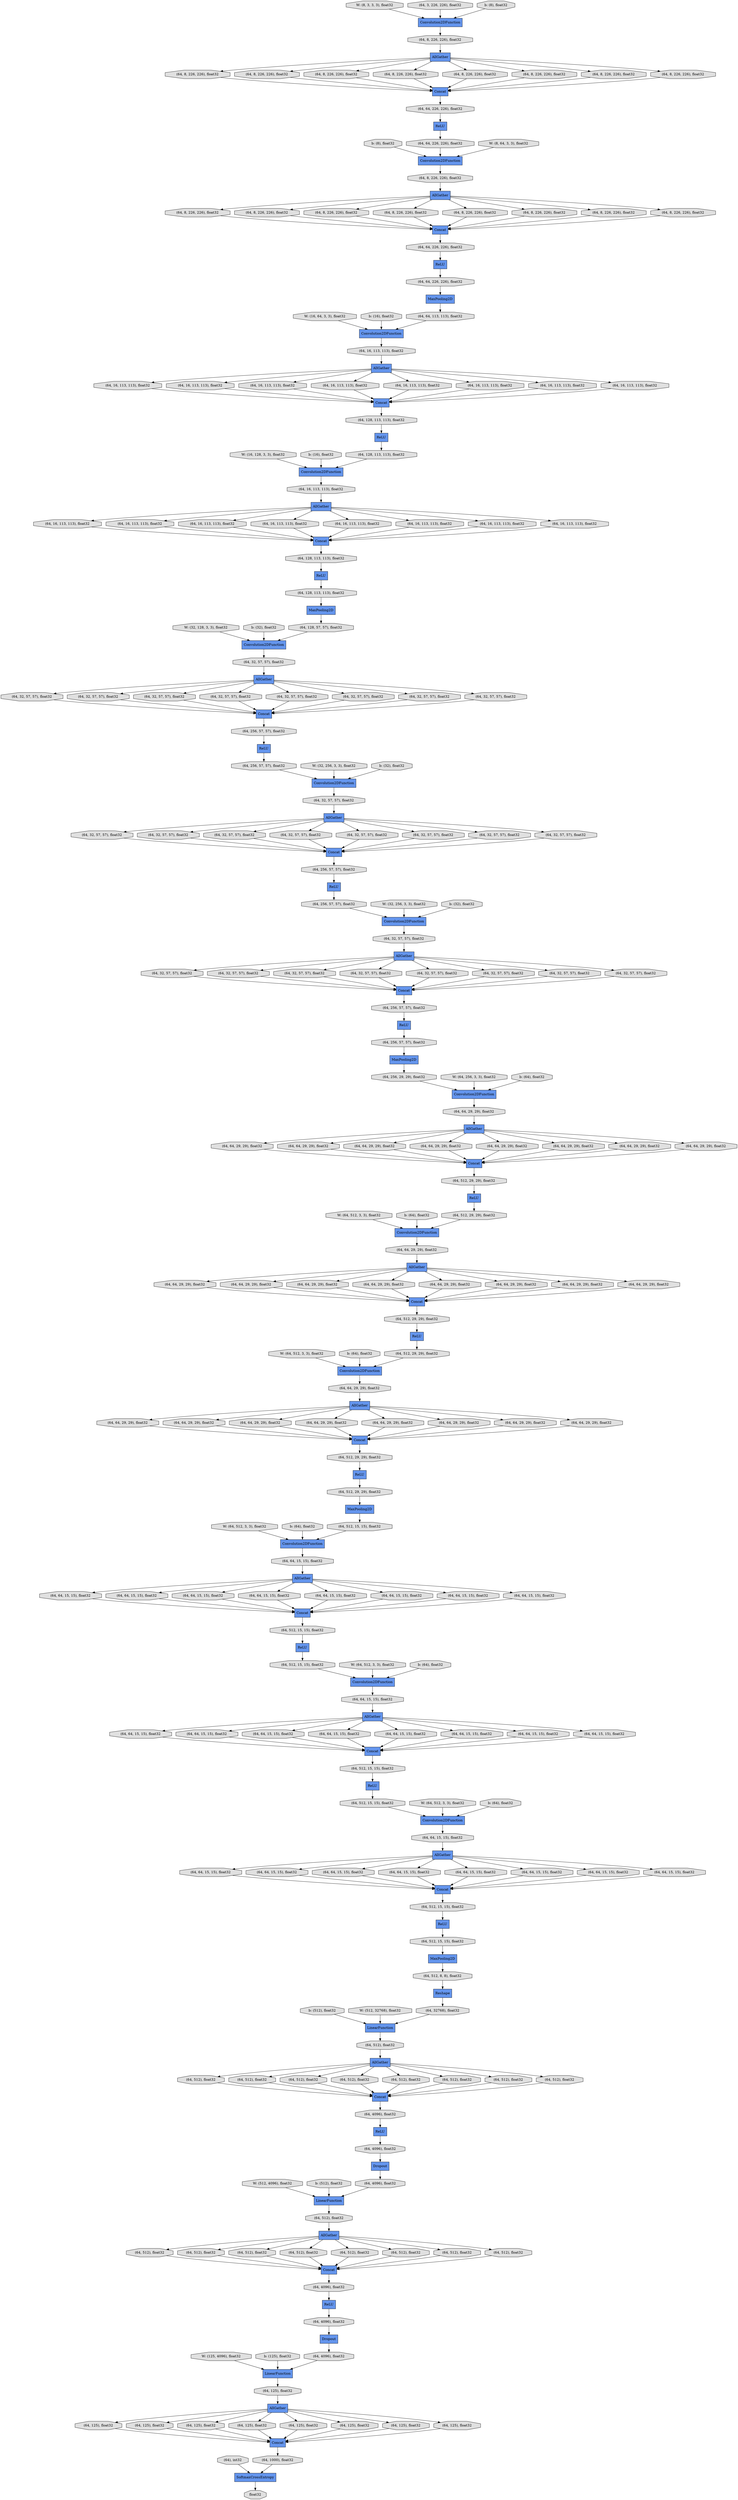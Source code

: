 digraph graphname{rankdir=TB;47030230032464 [label="(64, 512, 15, 15), float32",shape="octagon",fillcolor="#E0E0E0",style="filled"];47030229991504 [label="(64, 512, 29, 29), float32",shape="octagon",fillcolor="#E0E0E0",style="filled"];47030229925968 [label="(64, 128, 113, 113), float32",shape="octagon",fillcolor="#E0E0E0",style="filled"];47028634042512 [label="b: (512), float32",shape="octagon",fillcolor="#E0E0E0",style="filled"];47030230032528 [label="(64, 64, 15, 15), float32",shape="octagon",fillcolor="#E0E0E0",style="filled"];47030229991568 [label="(64, 64, 29, 29), float32",shape="octagon",fillcolor="#E0E0E0",style="filled"];47030229926032 [label="(64, 16, 113, 113), float32",shape="octagon",fillcolor="#E0E0E0",style="filled"];47030230032592 [label="Concat",shape="record",fillcolor="#6495ED",style="filled"];47030229991632 [label="(64, 64, 15, 15), float32",shape="octagon",fillcolor="#E0E0E0",style="filled"];47030229926096 [label="(64, 32, 57, 57), float32",shape="octagon",fillcolor="#E0E0E0",style="filled"];47030230032656 [label="(64, 64, 15, 15), float32",shape="octagon",fillcolor="#E0E0E0",style="filled"];47030229991696 [label="(64, 64, 29, 29), float32",shape="octagon",fillcolor="#E0E0E0",style="filled"];47030229926160 [label="(64, 16, 113, 113), float32",shape="octagon",fillcolor="#E0E0E0",style="filled"];47030229991760 [label="(64, 512, 15, 15), float32",shape="octagon",fillcolor="#E0E0E0",style="filled"];47030229926224 [label="(64, 256, 57, 57), float32",shape="octagon",fillcolor="#E0E0E0",style="filled"];47028442775888 [label="W: (8, 3, 3, 3), float32",shape="octagon",fillcolor="#E0E0E0",style="filled"];47030230032784 [label="AllGather",shape="record",fillcolor="#6495ED",style="filled"];47030229991824 [label="(64, 512, 15, 15), float32",shape="octagon",fillcolor="#E0E0E0",style="filled"];47030229926288 [label="(64, 256, 57, 57), float32",shape="octagon",fillcolor="#E0E0E0",style="filled"];47028634042896 [label="W: (512, 4096), float32",shape="octagon",fillcolor="#E0E0E0",style="filled"];47030229991952 [label="(64, 64, 15, 15), float32",shape="octagon",fillcolor="#E0E0E0",style="filled"];47030229926416 [label="(64, 32, 57, 57), float32",shape="octagon",fillcolor="#E0E0E0",style="filled"];47030230032976 [label="(64, 512), float32",shape="octagon",fillcolor="#E0E0E0",style="filled"];47030230033040 [label="(64, 32768), float32",shape="octagon",fillcolor="#E0E0E0",style="filled"];47030229992080 [label="(64, 64, 15, 15), float32",shape="octagon",fillcolor="#E0E0E0",style="filled"];47030229926544 [label="(64, 32, 57, 57), float32",shape="octagon",fillcolor="#E0E0E0",style="filled"];47030230033104 [label="(64, 4096), float32",shape="octagon",fillcolor="#E0E0E0",style="filled"];47030229992208 [label="(64, 64, 15, 15), float32",shape="octagon",fillcolor="#E0E0E0",style="filled"];47030229926672 [label="(64, 32, 57, 57), float32",shape="octagon",fillcolor="#E0E0E0",style="filled"];47028634043216 [label="b: (512), float32",shape="octagon",fillcolor="#E0E0E0",style="filled"];47030229992272 [label="(64, 64, 15, 15), float32",shape="octagon",fillcolor="#E0E0E0",style="filled"];47030229926736 [label="(64, 32, 57, 57), float32",shape="octagon",fillcolor="#E0E0E0",style="filled"];47030230033296 [label="(64, 512), float32",shape="octagon",fillcolor="#E0E0E0",style="filled"];47030230033360 [label="(64, 512), float32",shape="octagon",fillcolor="#E0E0E0",style="filled"];47030229992400 [label="(64, 64, 15, 15), float32",shape="octagon",fillcolor="#E0E0E0",style="filled"];47030229926864 [label="(64, 32, 57, 57), float32",shape="octagon",fillcolor="#E0E0E0",style="filled"];47028442670096 [label="LinearFunction",shape="record",fillcolor="#6495ED",style="filled"];47030230033424 [label="(64, 4096), float32",shape="octagon",fillcolor="#E0E0E0",style="filled"];47030229992464 [label="(64, 512, 15, 15), float32",shape="octagon",fillcolor="#E0E0E0",style="filled"];47030229926928 [label="(64, 256, 57, 57), float32",shape="octagon",fillcolor="#E0E0E0",style="filled"];47028634043536 [label="W: (125, 4096), float32",shape="octagon",fillcolor="#E0E0E0",style="filled"];47030230033552 [label="(64, 512), float32",shape="octagon",fillcolor="#E0E0E0",style="filled"];47030229992592 [label="Reshape",shape="record",fillcolor="#6495ED",style="filled"];47030229927056 [label="AllGather",shape="record",fillcolor="#6495ED",style="filled"];47030229992656 [label="ReLU",shape="record",fillcolor="#6495ED",style="filled"];47030230033616 [label="(64, 512), float32",shape="octagon",fillcolor="#E0E0E0",style="filled"];47030229927120 [label="ReLU",shape="record",fillcolor="#6495ED",style="filled"];47030229992784 [label="Concat",shape="record",fillcolor="#6495ED",style="filled"];47030229927248 [label="Concat",shape="record",fillcolor="#6495ED",style="filled"];47030230033808 [label="(64, 512), float32",shape="octagon",fillcolor="#E0E0E0",style="filled"];47030229992848 [label="(64, 64, 15, 15), float32",shape="octagon",fillcolor="#E0E0E0",style="filled"];47030229927312 [label="(64, 32, 57, 57), float32",shape="octagon",fillcolor="#E0E0E0",style="filled"];47030229992912 [label="(64, 64, 15, 15), float32",shape="octagon",fillcolor="#E0E0E0",style="filled"];47030229927376 [label="(64, 32, 57, 57), float32",shape="octagon",fillcolor="#E0E0E0",style="filled"];47028634043920 [label="b: (125), float32",shape="octagon",fillcolor="#E0E0E0",style="filled"];47030229992976 [label="(64, 64, 15, 15), float32",shape="octagon",fillcolor="#E0E0E0",style="filled"];47030229927440 [label="(64, 32, 57, 57), float32",shape="octagon",fillcolor="#E0E0E0",style="filled"];47030230034000 [label="(64, 4096), float32",shape="octagon",fillcolor="#E0E0E0",style="filled"];47030229993040 [label="ReLU",shape="record",fillcolor="#6495ED",style="filled"];47030229927504 [label="ReLU",shape="record",fillcolor="#6495ED",style="filled"];47030229993104 [label="(64, 64, 15, 15), float32",shape="octagon",fillcolor="#E0E0E0",style="filled"];47030229927568 [label="(64, 32, 57, 57), float32",shape="octagon",fillcolor="#E0E0E0",style="filled"];47028634166992 [label="Concat",shape="record",fillcolor="#6495ED",style="filled"];47030230034192 [label="Dropout",shape="record",fillcolor="#6495ED",style="filled"];47030230034256 [label="(64, 512), float32",shape="octagon",fillcolor="#E0E0E0",style="filled"];47030229993296 [label="(64, 64, 15, 15), float32",shape="octagon",fillcolor="#E0E0E0",style="filled"];47030229927760 [label="(64, 32, 57, 57), float32",shape="octagon",fillcolor="#E0E0E0",style="filled"];47030230034320 [label="(64, 4096), float32",shape="octagon",fillcolor="#E0E0E0",style="filled"];47030180693904 [label="Convolution2DFunction",shape="record",fillcolor="#6495ED",style="filled"];47030230034384 [label="(64, 512), float32",shape="octagon",fillcolor="#E0E0E0",style="filled"];47030229993424 [label="(64, 64, 15, 15), float32",shape="octagon",fillcolor="#E0E0E0",style="filled"];47030229927888 [label="(64, 32, 57, 57), float32",shape="octagon",fillcolor="#E0E0E0",style="filled"];47030230034448 [label="(64), int32",shape="octagon",fillcolor="#E0E0E0",style="filled"];47030230034512 [label="AllGather",shape="record",fillcolor="#6495ED",style="filled"];47030229993552 [label="(64, 64, 15, 15), float32",shape="octagon",fillcolor="#E0E0E0",style="filled"];47030229928016 [label="(64, 32, 57, 57), float32",shape="octagon",fillcolor="#E0E0E0",style="filled"];47030180743248 [label="(64, 16, 113, 113), float32",shape="octagon",fillcolor="#E0E0E0",style="filled"];47030229993616 [label="ReLU",shape="record",fillcolor="#6495ED",style="filled"];47030229928080 [label="ReLU",shape="record",fillcolor="#6495ED",style="filled"];47030229993680 [label="Convolution2DFunction",shape="record",fillcolor="#6495ED",style="filled"];47030229928144 [label="Convolution2DFunction",shape="record",fillcolor="#6495ED",style="filled"];47030180743376 [label="(64, 16, 113, 113), float32",shape="octagon",fillcolor="#E0E0E0",style="filled"];47030230034704 [label="(64, 512), float32",shape="octagon",fillcolor="#E0E0E0",style="filled"];47030229993744 [label="(64, 64, 15, 15), float32",shape="octagon",fillcolor="#E0E0E0",style="filled"];47030229928208 [label="(64, 32, 57, 57), float32",shape="octagon",fillcolor="#E0E0E0",style="filled"];47030229928272 [label="AllGather",shape="record",fillcolor="#6495ED",style="filled"];47030230034832 [label="(64, 512), float32",shape="octagon",fillcolor="#E0E0E0",style="filled"];47030230034896 [label="AllGather",shape="record",fillcolor="#6495ED",style="filled"];47030229993936 [label="(64, 64, 15, 15), float32",shape="octagon",fillcolor="#E0E0E0",style="filled"];47030229928400 [label="(64, 32, 57, 57), float32",shape="octagon",fillcolor="#E0E0E0",style="filled"];47030229994000 [label="(64, 512, 8, 8), float32",shape="octagon",fillcolor="#E0E0E0",style="filled"];47030229928464 [label="(64, 256, 29, 29), float32",shape="octagon",fillcolor="#E0E0E0",style="filled"];47030180743696 [label="AllGather",shape="record",fillcolor="#6495ED",style="filled"];47030230035024 [label="Concat",shape="record",fillcolor="#6495ED",style="filled"];47030229994064 [label="(64, 64, 15, 15), float32",shape="octagon",fillcolor="#E0E0E0",style="filled"];47030229928528 [label="(64, 32, 57, 57), float32",shape="octagon",fillcolor="#E0E0E0",style="filled"];47030229994128 [label="MaxPooling2D",shape="record",fillcolor="#6495ED",style="filled"];47030229928592 [label="MaxPooling2D",shape="record",fillcolor="#6495ED",style="filled"];47030180743824 [label="(64, 16, 113, 113), float32",shape="octagon",fillcolor="#E0E0E0",style="filled"];47030229994192 [label="(64, 64, 15, 15), float32",shape="octagon",fillcolor="#E0E0E0",style="filled"];47030229928656 [label="(64, 32, 57, 57), float32",shape="octagon",fillcolor="#E0E0E0",style="filled"];47030180743952 [label="(64, 16, 113, 113), float32",shape="octagon",fillcolor="#E0E0E0",style="filled"];47030230035280 [label="ReLU",shape="record",fillcolor="#6495ED",style="filled"];47030229928784 [label="Concat",shape="record",fillcolor="#6495ED",style="filled"];47030180744016 [label="MaxPooling2D",shape="record",fillcolor="#6495ED",style="filled"];47030230035344 [label="(64, 512), float32",shape="octagon",fillcolor="#E0E0E0",style="filled"];47030229994384 [label="(64, 64, 15, 15), float32",shape="octagon",fillcolor="#E0E0E0",style="filled"];47030229928848 [label="(64, 32, 57, 57), float32",shape="octagon",fillcolor="#E0E0E0",style="filled"];47030230035408 [label="(64, 512), float32",shape="octagon",fillcolor="#E0E0E0",style="filled"];47030229994448 [label="(64, 512, 15, 15), float32",shape="octagon",fillcolor="#E0E0E0",style="filled"];47030229928912 [label="(64, 256, 57, 57), float32",shape="octagon",fillcolor="#E0E0E0",style="filled"];47030180744144 [label="ReLU",shape="record",fillcolor="#6495ED",style="filled"];47030229994512 [label="(64, 64, 15, 15), float32",shape="octagon",fillcolor="#E0E0E0",style="filled"];47030229928976 [label="(64, 32, 57, 57), float32",shape="octagon",fillcolor="#E0E0E0",style="filled"];47030180744208 [label="(64, 16, 113, 113), float32",shape="octagon",fillcolor="#E0E0E0",style="filled"];47030230035536 [label="(64, 512), float32",shape="octagon",fillcolor="#E0E0E0",style="filled"];47030229994640 [label="(64, 64, 15, 15), float32",shape="octagon",fillcolor="#E0E0E0",style="filled"];47030229929104 [label="(64, 32, 57, 57), float32",shape="octagon",fillcolor="#E0E0E0",style="filled"];47030180744336 [label="(64, 16, 113, 113), float32",shape="octagon",fillcolor="#E0E0E0",style="filled"];47030230035664 [label="Dropout",shape="record",fillcolor="#6495ED",style="filled"];47030229994704 [label="(64, 64, 15, 15), float32",shape="octagon",fillcolor="#E0E0E0",style="filled"];47030229929168 [label="(64, 32, 57, 57), float32",shape="octagon",fillcolor="#E0E0E0",style="filled"];47030229131152 [label="Concat",shape="record",fillcolor="#6495ED",style="filled"];47030230035728 [label="(64, 512), float32",shape="octagon",fillcolor="#E0E0E0",style="filled"];47030229994768 [label="AllGather",shape="record",fillcolor="#6495ED",style="filled"];47030229929232 [label="AllGather",shape="record",fillcolor="#6495ED",style="filled"];47030180744464 [label="(64, 16, 113, 113), float32",shape="octagon",fillcolor="#E0E0E0",style="filled"];47030230035792 [label="Concat",shape="record",fillcolor="#6495ED",style="filled"];47030229994832 [label="(64, 64, 15, 15), float32",shape="octagon",fillcolor="#E0E0E0",style="filled"];47030229929296 [label="(64, 32, 57, 57), float32",shape="octagon",fillcolor="#E0E0E0",style="filled"];47030180744528 [label="ReLU",shape="record",fillcolor="#6495ED",style="filled"];47030229994896 [label="Concat",shape="record",fillcolor="#6495ED",style="filled"];47030229929360 [label="Concat",shape="record",fillcolor="#6495ED",style="filled"];47030230035920 [label="(64, 512), float32",shape="octagon",fillcolor="#E0E0E0",style="filled"];47030230035984 [label="(64, 512), float32",shape="octagon",fillcolor="#E0E0E0",style="filled"];47030229929488 [label="Convolution2DFunction",shape="record",fillcolor="#6495ED",style="filled"];47030230036112 [label="LinearFunction",shape="record",fillcolor="#6495ED",style="filled"];47030229995152 [label="(64, 64, 15, 15), float32",shape="octagon",fillcolor="#E0E0E0",style="filled"];47030229929616 [label="(64, 32, 57, 57), float32",shape="octagon",fillcolor="#E0E0E0",style="filled"];47030230036176 [label="(64, 512), float32",shape="octagon",fillcolor="#E0E0E0",style="filled"];47030229995216 [label="LinearFunction",shape="record",fillcolor="#6495ED",style="filled"];47030229929680 [label="Convolution2DFunction",shape="record",fillcolor="#6495ED",style="filled"];47030180744912 [label="Concat",shape="record",fillcolor="#6495ED",style="filled"];47030230036240 [label="(64, 4096), float32",shape="octagon",fillcolor="#E0E0E0",style="filled"];47030229995280 [label="(64, 512, 15, 15), float32",shape="octagon",fillcolor="#E0E0E0",style="filled"];47030229929744 [label="(64, 256, 57, 57), float32",shape="octagon",fillcolor="#E0E0E0",style="filled"];47030180744976 [label="(64, 128, 113, 113), float32",shape="octagon",fillcolor="#E0E0E0",style="filled"];47030230036304 [label="(64, 512), float32",shape="octagon",fillcolor="#E0E0E0",style="filled"];47030229995344 [label="(64, 64, 15, 15), float32",shape="octagon",fillcolor="#E0E0E0",style="filled"];47030229929808 [label="(64, 32, 57, 57), float32",shape="octagon",fillcolor="#E0E0E0",style="filled"];47030180745040 [label="Convolution2DFunction",shape="record",fillcolor="#6495ED",style="filled"];47030229995408 [label="(64, 64, 15, 15), float32",shape="octagon",fillcolor="#E0E0E0",style="filled"];47030229929872 [label="(64, 32, 57, 57), float32",shape="octagon",fillcolor="#E0E0E0",style="filled"];47030180745168 [label="(64, 128, 113, 113), float32",shape="octagon",fillcolor="#E0E0E0",style="filled"];47030230085712 [label="(64, 4096), float32",shape="octagon",fillcolor="#E0E0E0",style="filled"];47030229954640 [label="(64, 256, 57, 57), float32",shape="octagon",fillcolor="#E0E0E0",style="filled"];47030229127248 [label="(64, 8, 226, 226), float32",shape="octagon",fillcolor="#E0E0E0",style="filled"];47030230085776 [label="(64, 125), float32",shape="octagon",fillcolor="#E0E0E0",style="filled"];47030229954704 [label="(64, 32, 57, 57), float32",shape="octagon",fillcolor="#E0E0E0",style="filled"];47028633972880 [label="b: (8), float32",shape="octagon",fillcolor="#E0E0E0",style="filled"];47030230085840 [label="(64, 125), float32",shape="octagon",fillcolor="#E0E0E0",style="filled"];47030229954768 [label="(64, 64, 29, 29), float32",shape="octagon",fillcolor="#E0E0E0",style="filled"];47030229102800 [label="(64, 64, 226, 226), float32",shape="octagon",fillcolor="#E0E0E0",style="filled"];47030229954832 [label="(64, 32, 57, 57), float32",shape="octagon",fillcolor="#E0E0E0",style="filled"];47030229102864 [label="(64, 64, 226, 226), float32",shape="octagon",fillcolor="#E0E0E0",style="filled"];47030229954896 [label="(64, 512, 29, 29), float32",shape="octagon",fillcolor="#E0E0E0",style="filled"];47028633989456 [label="W: (64, 512, 3, 3), float32",shape="octagon",fillcolor="#E0E0E0",style="filled"];47030229102928 [label="Convolution2DFunction",shape="record",fillcolor="#6495ED",style="filled"];47030229127504 [label="(64, 8, 226, 226), float32",shape="octagon",fillcolor="#E0E0E0",style="filled"];47030230086032 [label="(64, 125), float32",shape="octagon",fillcolor="#E0E0E0",style="filled"];47030229954960 [label="(64, 512, 29, 29), float32",shape="octagon",fillcolor="#E0E0E0",style="filled"];47030229127568 [label="(64, 8, 226, 226), float32",shape="octagon",fillcolor="#E0E0E0",style="filled"];47030229102992 [label="(64, 8, 226, 226), float32",shape="octagon",fillcolor="#E0E0E0",style="filled"];47028633973200 [label="W: (16, 64, 3, 3), float32",shape="octagon",fillcolor="#E0E0E0",style="filled"];47030229955088 [label="(64, 64, 29, 29), float32",shape="octagon",fillcolor="#E0E0E0",style="filled"];47030229103120 [label="(64, 16, 113, 113), float32",shape="octagon",fillcolor="#E0E0E0",style="filled"];47030230086224 [label="(64, 1000), float32",shape="octagon",fillcolor="#E0E0E0",style="filled"];47030229955216 [label="(64, 64, 29, 29), float32",shape="octagon",fillcolor="#E0E0E0",style="filled"];47030229127824 [label="AllGather",shape="record",fillcolor="#6495ED",style="filled"];47030230086352 [label="(64, 125), float32",shape="octagon",fillcolor="#E0E0E0",style="filled"];47028633989840 [label="b: (64), float32",shape="octagon",fillcolor="#E0E0E0",style="filled"];47030229103312 [label="(64, 8, 226, 226), float32",shape="octagon",fillcolor="#E0E0E0",style="filled"];47030229955344 [label="(64, 64, 29, 29), float32",shape="octagon",fillcolor="#E0E0E0",style="filled"];47030229103376 [label="AllGather",shape="record",fillcolor="#6495ED",style="filled"];47028633973520 [label="b: (16), float32",shape="octagon",fillcolor="#E0E0E0",style="filled"];47030229955408 [label="(64, 64, 29, 29), float32",shape="octagon",fillcolor="#E0E0E0",style="filled"];47030230086544 [label="(64, 125), float32",shape="octagon",fillcolor="#E0E0E0",style="filled"];47030229128080 [label="(64, 8, 226, 226), float32",shape="octagon",fillcolor="#E0E0E0",style="filled"];47030229955536 [label="(64, 64, 29, 29), float32",shape="octagon",fillcolor="#E0E0E0",style="filled"];47030229128144 [label="(64, 3, 226, 226), float32",shape="octagon",fillcolor="#E0E0E0",style="filled"];47028633990160 [label="W: (64, 512, 3, 3), float32",shape="octagon",fillcolor="#E0E0E0",style="filled"];47030229955600 [label="(64, 512, 29, 29), float32",shape="octagon",fillcolor="#E0E0E0",style="filled"];47028633973840 [label="W: (16, 128, 3, 3), float32",shape="octagon",fillcolor="#E0E0E0",style="filled"];47030229103696 [label="(64, 16, 113, 113), float32",shape="octagon",fillcolor="#E0E0E0",style="filled"];47030230086800 [label="(64, 125), float32",shape="octagon",fillcolor="#E0E0E0",style="filled"];47030229955728 [label="AllGather",shape="record",fillcolor="#6495ED",style="filled"];47030229955792 [label="ReLU",shape="record",fillcolor="#6495ED",style="filled"];47030229103824 [label="Convolution2DFunction",shape="record",fillcolor="#6495ED",style="filled"];47030230086928 [label="(64, 125), float32",shape="octagon",fillcolor="#E0E0E0",style="filled"];47030229955920 [label="Concat",shape="record",fillcolor="#6495ED",style="filled"];47030229103952 [label="(64, 64, 226, 226), float32",shape="octagon",fillcolor="#E0E0E0",style="filled"];47030229128528 [label="AllGather",shape="record",fillcolor="#6495ED",style="filled"];47028633990544 [label="b: (64), float32",shape="octagon",fillcolor="#E0E0E0",style="filled"];47030229955984 [label="(64, 64, 29, 29), float32",shape="octagon",fillcolor="#E0E0E0",style="filled"];47030229104016 [label="(64, 16, 113, 113), float32",shape="octagon",fillcolor="#E0E0E0",style="filled"];47028633974160 [label="b: (16), float32",shape="octagon",fillcolor="#E0E0E0",style="filled"];47030229956048 [label="(64, 64, 29, 29), float32",shape="octagon",fillcolor="#E0E0E0",style="filled"];47030229956112 [label="(64, 64, 29, 29), float32",shape="octagon",fillcolor="#E0E0E0",style="filled"];47030230087248 [label="(64, 125), float32",shape="octagon",fillcolor="#E0E0E0",style="filled"];47030229956176 [label="ReLU",shape="record",fillcolor="#6495ED",style="filled"];47030229104208 [label="(64, 16, 113, 113), float32",shape="octagon",fillcolor="#E0E0E0",style="filled"];47030229956240 [label="(64, 64, 29, 29), float32",shape="octagon",fillcolor="#E0E0E0",style="filled"];47030229128848 [label="(64, 8, 226, 226), float32",shape="octagon",fillcolor="#E0E0E0",style="filled"];47030230087376 [label="(64, 125), float32",shape="octagon",fillcolor="#E0E0E0",style="filled"];47028633990864 [label="W: (64, 512, 3, 3), float32",shape="octagon",fillcolor="#E0E0E0",style="filled"];47028633974480 [label="W: (32, 128, 3, 3), float32",shape="octagon",fillcolor="#E0E0E0",style="filled"];47030229104336 [label="(64, 8, 226, 226), float32",shape="octagon",fillcolor="#E0E0E0",style="filled"];47030229956432 [label="(64, 64, 29, 29), float32",shape="octagon",fillcolor="#E0E0E0",style="filled"];47030229104464 [label="Concat",shape="record",fillcolor="#6495ED",style="filled"];47030229129040 [label="MaxPooling2D",shape="record",fillcolor="#6495ED",style="filled"];47030229129104 [label="Concat",shape="record",fillcolor="#6495ED",style="filled"];47030229104528 [label="(64, 8, 226, 226), float32",shape="octagon",fillcolor="#E0E0E0",style="filled"];47030229956560 [label="(64, 64, 29, 29), float32",shape="octagon",fillcolor="#E0E0E0",style="filled"];47030229129168 [label="Convolution2DFunction",shape="record",fillcolor="#6495ED",style="filled"];47030230087696 [label="float32",shape="octagon",fillcolor="#E0E0E0",style="filled"];47028633974800 [label="b: (32), float32",shape="octagon",fillcolor="#E0E0E0",style="filled"];47028633991248 [label="b: (64), float32",shape="octagon",fillcolor="#E0E0E0",style="filled"];47030229956688 [label="(64, 64, 29, 29), float32",shape="octagon",fillcolor="#E0E0E0",style="filled"];47030229104720 [label="(64, 8, 226, 226), float32",shape="octagon",fillcolor="#E0E0E0",style="filled"];47030229129296 [label="(64, 8, 226, 226), float32",shape="octagon",fillcolor="#E0E0E0",style="filled"];47030229956752 [label="ReLU",shape="record",fillcolor="#6495ED",style="filled"];47030229956816 [label="Convolution2DFunction",shape="record",fillcolor="#6495ED",style="filled"];47030229104848 [label="(64, 16, 113, 113), float32",shape="octagon",fillcolor="#E0E0E0",style="filled"];47030229956880 [label="(64, 64, 29, 29), float32",shape="octagon",fillcolor="#E0E0E0",style="filled"];47030229104912 [label="(64, 8, 226, 226), float32",shape="octagon",fillcolor="#E0E0E0",style="filled"];47030229129488 [label="(64, 64, 226, 226), float32",shape="octagon",fillcolor="#E0E0E0",style="filled"];47030229211472 [label="SoftmaxCrossEntropy",shape="record",fillcolor="#6495ED",style="filled"];47030229956944 [label="AllGather",shape="record",fillcolor="#6495ED",style="filled"];47028633975120 [label="W: (32, 256, 3, 3), float32",shape="octagon",fillcolor="#E0E0E0",style="filled"];47030229129552 [label="Convolution2DFunction",shape="record",fillcolor="#6495ED",style="filled"];47028633991568 [label="W: (64, 512, 3, 3), float32",shape="octagon",fillcolor="#E0E0E0",style="filled"];47030229105040 [label="AllGather",shape="record",fillcolor="#6495ED",style="filled"];47030229129616 [label="(64, 8, 226, 226), float32",shape="octagon",fillcolor="#E0E0E0",style="filled"];47030229957072 [label="(64, 64, 29, 29), float32",shape="octagon",fillcolor="#E0E0E0",style="filled"];47030229129680 [label="ReLU",shape="record",fillcolor="#6495ED",style="filled"];47030229957136 [label="(64, 512, 15, 15), float32",shape="octagon",fillcolor="#E0E0E0",style="filled"];47030229957200 [label="(64, 64, 29, 29), float32",shape="octagon",fillcolor="#E0E0E0",style="filled"];47030229957264 [label="MaxPooling2D",shape="record",fillcolor="#6495ED",style="filled"];47028633975440 [label="b: (32), float32",shape="octagon",fillcolor="#E0E0E0",style="filled"];47030229129872 [label="(64, 8, 226, 226), float32",shape="octagon",fillcolor="#E0E0E0",style="filled"];47030229957328 [label="(64, 64, 29, 29), float32",shape="octagon",fillcolor="#E0E0E0",style="filled"];47028633991952 [label="b: (64), float32",shape="octagon",fillcolor="#E0E0E0",style="filled"];47030229105424 [label="(64, 8, 226, 226), float32",shape="octagon",fillcolor="#E0E0E0",style="filled"];47030229957456 [label="Concat",shape="record",fillcolor="#6495ED",style="filled"];47030229105488 [label="(64, 128, 57, 57), float32",shape="octagon",fillcolor="#E0E0E0",style="filled"];47030229957520 [label="(64, 64, 29, 29), float32",shape="octagon",fillcolor="#E0E0E0",style="filled"];47030229105552 [label="(64, 16, 113, 113), float32",shape="octagon",fillcolor="#E0E0E0",style="filled"];47030229130128 [label="AllGather",shape="record",fillcolor="#6495ED",style="filled"];47030229957584 [label="(64, 512, 29, 29), float32",shape="octagon",fillcolor="#E0E0E0",style="filled"];47028633975760 [label="W: (32, 256, 3, 3), float32",shape="octagon",fillcolor="#E0E0E0",style="filled"];47030229957648 [label="(64, 64, 29, 29), float32",shape="octagon",fillcolor="#E0E0E0",style="filled"];47028633992272 [label="W: (64, 512, 3, 3), float32",shape="octagon",fillcolor="#E0E0E0",style="filled"];47028448820304 [label="b: (8), float32",shape="octagon",fillcolor="#E0E0E0",style="filled"];47030229957776 [label="(64, 64, 29, 29), float32",shape="octagon",fillcolor="#E0E0E0",style="filled"];47030229957840 [label="(64, 64, 29, 29), float32",shape="octagon",fillcolor="#E0E0E0",style="filled"];47030229957904 [label="AllGather",shape="record",fillcolor="#6495ED",style="filled"];47028633976080 [label="b: (32), float32",shape="octagon",fillcolor="#E0E0E0",style="filled"];47030229957968 [label="(64, 64, 29, 29), float32",shape="octagon",fillcolor="#E0E0E0",style="filled"];47030229106000 [label="(64, 16, 113, 113), float32",shape="octagon",fillcolor="#E0E0E0",style="filled"];47030229130576 [label="(64, 8, 226, 226), float32",shape="octagon",fillcolor="#E0E0E0",style="filled"];47030229958032 [label="Concat",shape="record",fillcolor="#6495ED",style="filled"];47030229106064 [label="(64, 16, 113, 113), float32",shape="octagon",fillcolor="#E0E0E0",style="filled"];47028448820624 [label="ReLU",shape="record",fillcolor="#6495ED",style="filled"];47028633992656 [label="b: (64), float32",shape="octagon",fillcolor="#E0E0E0",style="filled"];47030229958160 [label="Convolution2DFunction",shape="record",fillcolor="#6495ED",style="filled"];47030229106192 [label="(64, 64, 113, 113), float32",shape="octagon",fillcolor="#E0E0E0",style="filled"];47028633976400 [label="W: (64, 256, 3, 3), float32",shape="octagon",fillcolor="#E0E0E0",style="filled"];47030229958288 [label="(64, 64, 29, 29), float32",shape="octagon",fillcolor="#E0E0E0",style="filled"];47030229130896 [label="(64, 8, 226, 226), float32",shape="octagon",fillcolor="#E0E0E0",style="filled"];47028633992912 [label="W: (512, 32768), float32",shape="octagon",fillcolor="#E0E0E0",style="filled"];47030229958352 [label="Convolution2DFunction",shape="record",fillcolor="#6495ED",style="filled"];47030229106384 [label="ReLU",shape="record",fillcolor="#6495ED",style="filled"];47030229958416 [label="(64, 512, 29, 29), float32",shape="octagon",fillcolor="#E0E0E0",style="filled"];47030229106448 [label="(64, 16, 113, 113), float32",shape="octagon",fillcolor="#E0E0E0",style="filled"];47028448821008 [label="W: (8, 64, 3, 3), float32",shape="octagon",fillcolor="#E0E0E0",style="filled"];47030229131024 [label="(64, 8, 226, 226), float32",shape="octagon",fillcolor="#E0E0E0",style="filled"];47030229958480 [label="(64, 64, 29, 29), float32",shape="octagon",fillcolor="#E0E0E0",style="filled"];47030229106512 [label="(64, 128, 113, 113), float32",shape="octagon",fillcolor="#E0E0E0",style="filled"];47030229958544 [label="(64, 64, 29, 29), float32",shape="octagon",fillcolor="#E0E0E0",style="filled"];47028633976784 [label="b: (64), float32",shape="octagon",fillcolor="#E0E0E0",style="filled"];47028633975120 -> 47030229102928;47030229956048 -> 47030229927056;47030229926032 -> 47030229104464;47030229103824 -> 47030229104016;47030229956944 -> 47030229992080;47028633976784 -> 47030229929488;47030229128528 -> 47030229130896;47030230033360 -> 47030230032592;47028633991248 -> 47030229958160;47030229957520 -> 47030229955920;47030229103376 -> 47030229929168;47030229994896 -> 47030230032464;47030229992592 -> 47030230033040;47030229993424 -> 47030229957456;47030229130128 -> 47030229104528;47030229103376 -> 47030229928848;47030229993104 -> 47030229994768;47028633992656 -> 47030229993680;47030229991696 -> 47030229958032;47030229927056 -> 47030229957200;47030229954832 -> 47030229929360;47030229927568 -> 47030229929232;47030229127824 -> 47030229103696;47030229991568 -> 47030229958032;47030230032784 -> 47030230034384;47030229128848 -> 47028634166992;47030229927056 -> 47030229956880;47030180743696 -> 47030229926416;47030229104528 -> 47030229129104;47030230034512 -> 47030230086544;47030230086032 -> 47030230035792;47030180743696 -> 47030229927888;47030229131024 -> 47028634166992;47030230035920 -> 47030230035024;47030229957904 -> 47030229991568;47030229994000 -> 47030229992592;47030229104912 -> 47030229129104;47030230034896 -> 47030230035344;47030229994768 -> 47030230032656;47030229957136 -> 47030229958160;47030229130576 -> 47028634166992;47028442775888 -> 47030180693904;47030229992784 -> 47030229991760;47030229955920 -> 47030229954896;47030229927248 -> 47030229926224;47030229928272 -> 47030229956560;47030229927312 -> 47030180744912;47030229955408 -> 47030229955920;47030230034832 -> 47030230032592;47030229130128 -> 47030229104336;47030229994768 -> 47030229994192;47030229929232 -> 47030229928656;47030229927056 -> 47030229957520;47030230032464 -> 47030229993616;47030229958480 -> 47030229958032;47028633973520 -> 47030229129552;47030229956688 -> 47030229955920;47030229104464 -> 47030229925968;47030229211472 -> 47030230087696;47030229955216 -> 47030229928784;47030229129488 -> 47030229129168;47030229129168 -> 47030229127504;47030229103376 -> 47030229926736;47030230085712 -> 47030230035280;47030229994448 -> 47030229993680;47030229957584 -> 47030229956816;47030229928912 -> 47030229928144;47030180743696 -> 47030229927440;47030229105488 -> 47030180745040;47030229929360 -> 47030229954640;47028442670096 -> 47030230032976;47030229957904 -> 47030229958480;47030229929680 -> 47030229956048;47030229927888 -> 47030180744912;47030229993680 -> 47030229993104;47030229928144 -> 47030229927568;47030230032528 -> 47030229994896;47030229994768 -> 47030229994640;47030229929232 -> 47030229929104;47030230086928 -> 47030230035792;47030230036240 -> 47030230035664;47030229992848 -> 47030229957456;47030230086352 -> 47030230035792;47030229103376 -> 47030229928528;47030229127824 -> 47030180743376;47028634043216 -> 47028442670096;47030230032784 -> 47030230033808;47030229928272 -> 47030229955536;47030229103376 -> 47030229928208;47030229992464 -> 47030229958352;47030229958160 -> 47030229991632;47030229130128 -> 47030229103312;47030229957200 -> 47030229955920;47030229929232 -> 47030229954832;47030229105040 -> 47030180744336;47030229926928 -> 47030229102928;47030229992656 -> 47030230034320;47030229926416 -> 47030180744912;47030229955728 -> 47030229993936;47030229956944 -> 47030229993296;47030230085840 -> 47030230034512;47030229958544 -> 47030229958032;47030229127568 -> 47030229129104;47030180743952 -> 47030229104464;47030229957904 -> 47030229958544;47030230034896 -> 47030230035728;47030229991504 -> 47030229956752;47030229956112 -> 47030229928784;47030229994128 -> 47030229994000;47030229928592 -> 47030229928464;47030229130128 -> 47030229104912;47030229104848 -> 47030229131152;47030229993936 -> 47030229992784;47030229957072 -> 47030229955920;47030229955536 -> 47030229928784;47030229928400 -> 47030229927248;47028633973840 -> 47030229103824;47030229994704 -> 47030229992784;47030229957840 -> 47030229955920;47030229954768 -> 47030229928272;47030229929168 -> 47030229927248;47030229926544 -> 47030180744912;47030230036176 -> 47030230035024;47030230032784 -> 47030230033616;47030229928272 -> 47030229955216;47028633975760 -> 47030229928144;47030230034512 -> 47030230087248;47030229105040 -> 47030180743952;47030180743696 -> 47030229926672;47030229955728 -> 47030229994064;47030229128144 -> 47030180693904;47030229927056 -> 47030229957840;47030230032784 -> 47030230034704;47030229955728 -> 47030229993744;47030180743248 -> 47030229104464;47030229102800 -> 47030229129040;47030180743696 -> 47030229927312;47030229994192 -> 47030229994896;47030229956944 -> 47030229992976;47030229957328 -> 47030229958032;47030229928656 -> 47030229929360;47030229104016 -> 47030229105040;47030229103696 -> 47030229131152;47030230034896 -> 47030230035920;47030229130128 -> 47030229104720;47030229103376 -> 47030229928976;47030229928464 -> 47030229929488;47030230033616 -> 47030230032592;47028633975440 -> 47030229102928;47030229106448 -> 47030229131152;47030229994832 -> 47030229994896;47030229929296 -> 47030229929360;47030229992272 -> 47030229992784;47030229926736 -> 47030229927248;47030229128528 -> 47030229127248;47030229955728 -> 47030229994384;47028633989456 -> 47030229929680;47030229995344 -> 47030229994896;47030229929808 -> 47030229929360;47030229927056 -> 47030229957648;47030229127824 -> 47030229103120;47030230032592 -> 47030230033424;47030229991824 -> 47030229955792;47028633990544 -> 47030229956816;47030230034000 -> 47028442670096;47030229106512 -> 47030229103824;47028634042512 -> 47030229995216;47030229956944 -> 47030229991952;47030229994768 -> 47030229995344;47030229929232 -> 47030229929808;47030229102864 -> 47028448820624;47028633991952 -> 47030229958352;47030229127824 -> 47030180743824;47030229130128 -> 47030229127568;47030230087248 -> 47030230035792;47030230032784 -> 47030230034256;47030229955984 -> 47030229928784;47030229957456 -> 47030229991824;47030180743696 -> 47030229926544;47030229105424 -> 47030229129104;47030229994640 -> 47030229994896;47030229929104 -> 47030229929360;47030229104336 -> 47030229129104;47030230035984 -> 47030230035024;47030230033808 -> 47030230032592;47030229929616 -> 47030229929360;47030229995152 -> 47030229994896;47030229957904 -> 47030229991696;47030229957904 -> 47030229958288;47028448821008 -> 47030229129168;47030230034704 -> 47030230032592;47030229927120 -> 47030229955600;47030229928272 -> 47030229956432;47030230034896 -> 47030230036304;47030229102992 -> 47030229129104;47030229994768 -> 47030229995408;47030229929232 -> 47030229929872;47030229992976 -> 47030229957456;47030229954640 -> 47030229928080;47030229957264 -> 47030229957136;47030229992912 -> 47030229955728;47030180744912 -> 47030229926288;47030229992400 -> 47030229957456;47030180744528 -> 47030180745168;47028634042896 -> 47028442670096;47030229991632 -> 47030229956944;47030230033040 -> 47030229995216;47028448820624 -> 47030229129488;47030229129040 -> 47030229106192;47030230034512 -> 47030230086032;47030230086544 -> 47030230035792;47028633992272 -> 47030229993680;47030229956560 -> 47030229928784;47028633973200 -> 47030229129552;47030229954704 -> 47030229929360;47030229955728 -> 47030229994704;47030229105040 -> 47030229926160;47028634166992 -> 47030229102864;47030229128528 -> 47030229129296;47030180745040 -> 47030229926096;47030229127824 -> 47030229104848;47030229928272 -> 47030229956112;47030230034896 -> 47030230035984;47030229129680 -> 47030229102800;47030229927760 -> 47030180744912;47030229106000 -> 47030229104464;47030229106064 -> 47030229131152;47030229927056 -> 47030229956688;47030229127824 -> 47030229104208;47030230036112 -> 47030230085840;47030229991952 -> 47030229957456;47030229955088 -> 47030229928784;47028633989840 -> 47030229929680;47030229105040 -> 47030180744208;47030230032976 -> 47030230034896;47030229957904 -> 47030229957968;47028633974160 -> 47030229103824;47030230034256 -> 47030230032592;47030229926096 -> 47030180743696;47030230034192 -> 47030230034000;47030229957648 -> 47030229955920;47030229127504 -> 47030229130128;47030229955728 -> 47030229994512;47030229927056 -> 47030229955408;47030230035792 -> 47030230086224;47028634043920 -> 47030230036112;47030229925968 -> 47030180744528;47030229956944 -> 47030229992208;47030229128528 -> 47030229131024;47030230033552 -> 47030230032592;47030229992080 -> 47030229957456;47030229103952 -> 47030229129680;47030230034896 -> 47030230036176;47030230087376 -> 47030230035792;47030230034512 -> 47030230086800;47030229928272 -> 47030229955088;47030180744336 -> 47030229104464;47030230032656 -> 47030229994896;47030180743824 -> 47030229131152;47030229130128 -> 47030229102992;47030229104208 -> 47030229131152;47030230036304 -> 47030230035024;47030180693904 -> 47030229129872;47030180743696 -> 47030229927760;47030229927440 -> 47030180744912;47028633991568 -> 47030229958352;47030229926160 -> 47030229104464;47030229954896 -> 47030229956176;47030229926864 -> 47030180744912;47028633976080 -> 47030229928144;47030229957776 -> 47030229958032;47030229956944 -> 47030229992848;47030229128528 -> 47030229129616;47030229994768 -> 47030230032528;47030229130128 -> 47030229105424;47030229956880 -> 47030229955920;47030229994064 -> 47030229992784;47030229928528 -> 47030229927248;47030229927504 -> 47030229928912;47030230035408 -> 47030230035024;47030230034896 -> 47030230035536;47030229993040 -> 47030229994448;47030229956176 -> 47030229957584;47030230035024 -> 47030230085712;47030229994768 -> 47030229995152;47030229993296 -> 47030229957456;47030229956432 -> 47030229928784;47030229929232 -> 47030229929616;47030180745168 -> 47030180744016;47028633976400 -> 47030229929488;47030230035728 -> 47030230035024;47030229103376 -> 47030229928016;47030229106192 -> 47030229129552;47030230035664 -> 47030230033104;47030229995280 -> 47030229994128;47030229958416 -> 47030229957264;47030229929744 -> 47030229928592;47030229103312 -> 47030229129104;47030230033296 -> 47030230032784;47030229995408 -> 47030229994896;47030229929872 -> 47030229929360;47028633972880 -> 47030229129168;47030230034512 -> 47030230085776;47030180744016 -> 47030229105488;47030229129872 -> 47030229128528;47030229105040 -> 47030229106000;47030180744976 -> 47030229106384;47030229926288 -> 47030180744144;47030230033104 -> 47030230036112;47030229994384 -> 47030229992784;47030229928848 -> 47030229927248;47030230034896 -> 47030230035408;47030230035344 -> 47030230035024;47030180744144 -> 47030229926928;47030229956240 -> 47030229957904;47030180744208 -> 47030229104464;47030229995216 -> 47030230033296;47030229128080 -> 47028634166992;47030230034384 -> 47030230032592;47030229129104 -> 47030229103952;47030230034512 -> 47030230086928;47030229105040 -> 47030180743248;47028634043536 -> 47030230036112;47030229993616 -> 47030229995280;47030229956752 -> 47030229958416;47030229928080 -> 47030229929744;47030229929232 -> 47030229954704;47030229105040 -> 47030180744464;47030229128528 -> 47030229128848;47030230035280 -> 47030230036240;47030229955728 -> 47030229993552;47030230035536 -> 47030230035024;47030230033424 -> 47030229992656;47030229956944 -> 47030229993424;47030229104720 -> 47030229129104;47030229926672 -> 47030180744912;47028633990864 -> 47030229958160;47030229957968 -> 47030229958032;47030229994768 -> 47030229994832;47030229929232 -> 47030229929296;47030229127824 -> 47030229106448;47030229957904 -> 47030229957328;47030229928976 -> 47030229927248;47030229994512 -> 47030229992784;47028633992912 -> 47030229995216;47030229128528 -> 47030229130576;47030229955728 -> 47030229992272;47030180743376 -> 47030229131152;47030229129616 -> 47028634166992;47030229993552 -> 47030229992784;47030229928016 -> 47030229927248;47030229928272 -> 47030229955344;47030229106384 -> 47030229106512;47028633974800 -> 47030180745040;47030229103120 -> 47030229131152;47030229103376 -> 47030229928400;47030230034512 -> 47030230087376;47030229129296 -> 47028634166992;47030229954960 -> 47030229927120;47030229105552 -> 47030229127824;47030229958032 -> 47030229991504;47030230032784 -> 47030230034832;47030229958352 -> 47030229992912;47030229956816 -> 47030229956240;47030229957904 -> 47030229957776;47030229105040 -> 47030229926032;47030229127824 -> 47030229106064;47030230034448 -> 47030229211472;47030229928784 -> 47030229954960;47030229129552 -> 47030229105552;47028633990160 -> 47030229956816;47030229956944 -> 47030229992400;47028448820304 -> 47030180693904;47030229991760 -> 47030229993040;47030229926224 -> 47030229927504;47028633974480 -> 47030180745040;47030230032784 -> 47030230033360;47030229928272 -> 47030229955984;47030230034320 -> 47030230034192;47030229131152 -> 47030180744976;47030230086800 -> 47030230035792;47030229955600 -> 47030229929680;47030229929488 -> 47030229954768;47030229102928 -> 47030229927376;47030229127248 -> 47028634166992;47030229993744 -> 47030229992784;47030229992208 -> 47030229957456;47030229955344 -> 47030229928784;47030229928208 -> 47030229927248;47030230032784 -> 47030230033552;47030229958288 -> 47030229958032;47030229128528 -> 47030229128080;47030229927056 -> 47030229957072;47030180744464 -> 47030229104464;47030180743696 -> 47030229926864;47030229927376 -> 47030229103376;47030229955792 -> 47030229992464;47030229130896 -> 47028634166992;47030230085776 -> 47030230035792;47030230034512 -> 47030230086352;47030230086224 -> 47030229211472;}